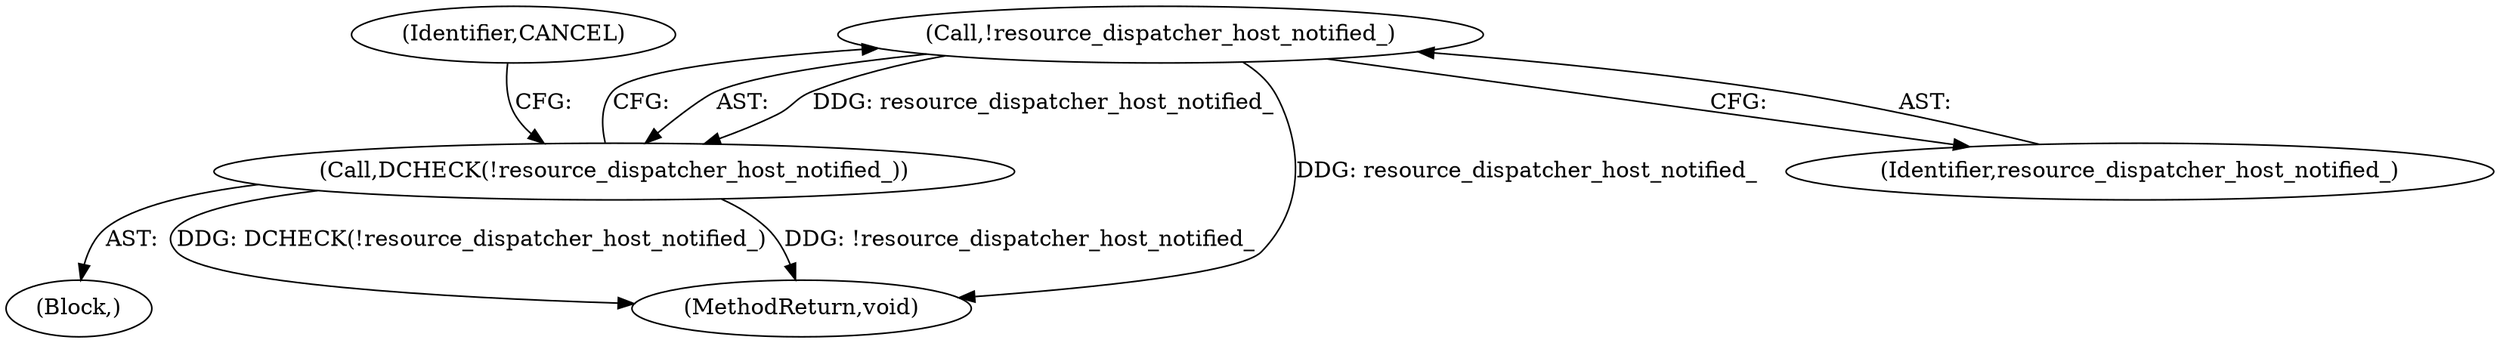 digraph "1_Chrome_99844692ee805d18d5ee7fd9c62f14d2dffa2e06@del" {
"1000113" [label="(Call,!resource_dispatcher_host_notified_)"];
"1000112" [label="(Call,DCHECK(!resource_dispatcher_host_notified_))"];
"1000109" [label="(Block,)"];
"1000112" [label="(Call,DCHECK(!resource_dispatcher_host_notified_))"];
"1000113" [label="(Call,!resource_dispatcher_host_notified_)"];
"1000116" [label="(Identifier,CANCEL)"];
"1000157" [label="(MethodReturn,void)"];
"1000114" [label="(Identifier,resource_dispatcher_host_notified_)"];
"1000113" -> "1000112"  [label="AST: "];
"1000113" -> "1000114"  [label="CFG: "];
"1000114" -> "1000113"  [label="AST: "];
"1000112" -> "1000113"  [label="CFG: "];
"1000113" -> "1000157"  [label="DDG: resource_dispatcher_host_notified_"];
"1000113" -> "1000112"  [label="DDG: resource_dispatcher_host_notified_"];
"1000112" -> "1000109"  [label="AST: "];
"1000116" -> "1000112"  [label="CFG: "];
"1000112" -> "1000157"  [label="DDG: DCHECK(!resource_dispatcher_host_notified_)"];
"1000112" -> "1000157"  [label="DDG: !resource_dispatcher_host_notified_"];
}
